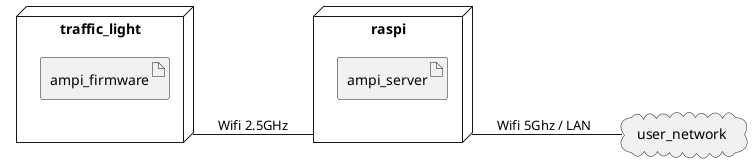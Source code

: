 @startuml
left to right direction
node traffic_light {
artifact ampi_firmware
}
node raspi {
artifact ampi_server
}
cloud user_network {
}

traffic_light -- raspi: Wifi 2.5GHz
raspi -- user_network: Wifi 5Ghz / LAN
@enduml